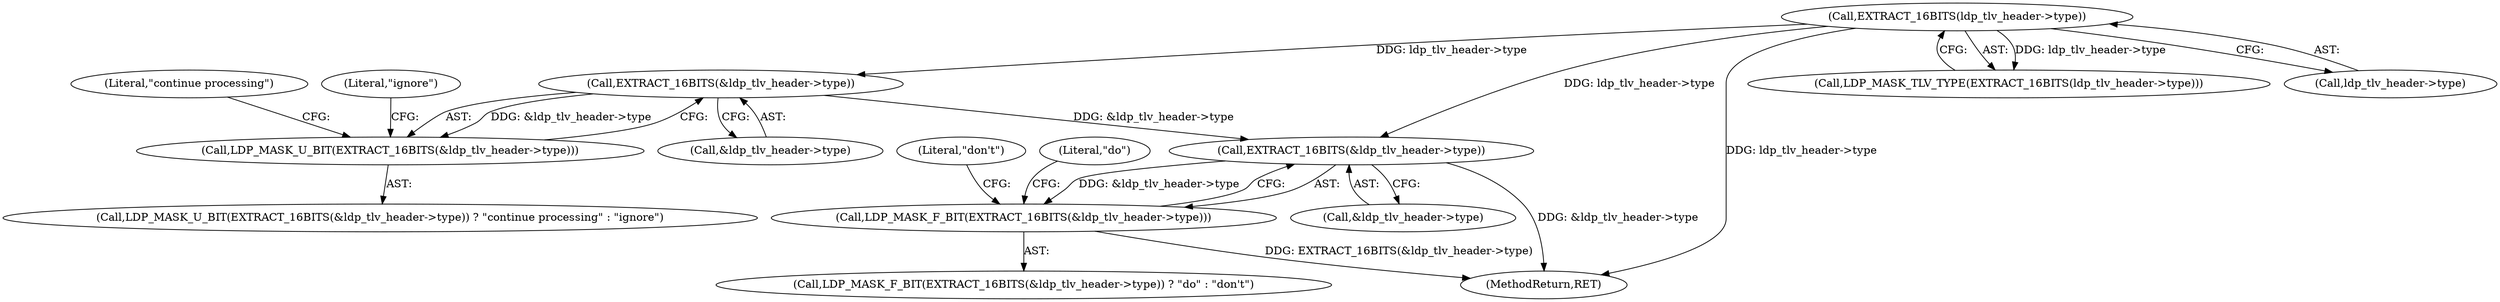 digraph "0_tcpdump_aa5c6b710dfd8020d2c908d6b3bd41f1da719b3b_0@pointer" {
"1000187" [label="(Call,EXTRACT_16BITS(&ldp_tlv_header->type))"];
"1000166" [label="(Call,EXTRACT_16BITS(ldp_tlv_header->type))"];
"1000186" [label="(Call,LDP_MASK_U_BIT(EXTRACT_16BITS(&ldp_tlv_header->type)))"];
"1000196" [label="(Call,EXTRACT_16BITS(&ldp_tlv_header->type))"];
"1000195" [label="(Call,LDP_MASK_F_BIT(EXTRACT_16BITS(&ldp_tlv_header->type)))"];
"1000201" [label="(Literal,\"do\")"];
"1000197" [label="(Call,&ldp_tlv_header->type)"];
"1000166" [label="(Call,EXTRACT_16BITS(ldp_tlv_header->type))"];
"1000188" [label="(Call,&ldp_tlv_header->type)"];
"1000192" [label="(Literal,\"continue processing\")"];
"1000187" [label="(Call,EXTRACT_16BITS(&ldp_tlv_header->type))"];
"1000196" [label="(Call,EXTRACT_16BITS(&ldp_tlv_header->type))"];
"1000165" [label="(Call,LDP_MASK_TLV_TYPE(EXTRACT_16BITS(ldp_tlv_header->type)))"];
"1000194" [label="(Call,LDP_MASK_F_BIT(EXTRACT_16BITS(&ldp_tlv_header->type)) ? \"do\" : \"don't\")"];
"1000185" [label="(Call,LDP_MASK_U_BIT(EXTRACT_16BITS(&ldp_tlv_header->type)) ? \"continue processing\" : \"ignore\")"];
"1000193" [label="(Literal,\"ignore\")"];
"1000186" [label="(Call,LDP_MASK_U_BIT(EXTRACT_16BITS(&ldp_tlv_header->type)))"];
"1000202" [label="(Literal,\"don't\")"];
"1000195" [label="(Call,LDP_MASK_F_BIT(EXTRACT_16BITS(&ldp_tlv_header->type)))"];
"1000965" [label="(MethodReturn,RET)"];
"1000167" [label="(Call,ldp_tlv_header->type)"];
"1000187" -> "1000186"  [label="AST: "];
"1000187" -> "1000188"  [label="CFG: "];
"1000188" -> "1000187"  [label="AST: "];
"1000186" -> "1000187"  [label="CFG: "];
"1000187" -> "1000186"  [label="DDG: &ldp_tlv_header->type"];
"1000166" -> "1000187"  [label="DDG: ldp_tlv_header->type"];
"1000187" -> "1000196"  [label="DDG: &ldp_tlv_header->type"];
"1000166" -> "1000165"  [label="AST: "];
"1000166" -> "1000167"  [label="CFG: "];
"1000167" -> "1000166"  [label="AST: "];
"1000165" -> "1000166"  [label="CFG: "];
"1000166" -> "1000965"  [label="DDG: ldp_tlv_header->type"];
"1000166" -> "1000165"  [label="DDG: ldp_tlv_header->type"];
"1000166" -> "1000196"  [label="DDG: ldp_tlv_header->type"];
"1000186" -> "1000185"  [label="AST: "];
"1000192" -> "1000186"  [label="CFG: "];
"1000193" -> "1000186"  [label="CFG: "];
"1000196" -> "1000195"  [label="AST: "];
"1000196" -> "1000197"  [label="CFG: "];
"1000197" -> "1000196"  [label="AST: "];
"1000195" -> "1000196"  [label="CFG: "];
"1000196" -> "1000965"  [label="DDG: &ldp_tlv_header->type"];
"1000196" -> "1000195"  [label="DDG: &ldp_tlv_header->type"];
"1000195" -> "1000194"  [label="AST: "];
"1000201" -> "1000195"  [label="CFG: "];
"1000202" -> "1000195"  [label="CFG: "];
"1000195" -> "1000965"  [label="DDG: EXTRACT_16BITS(&ldp_tlv_header->type)"];
}
